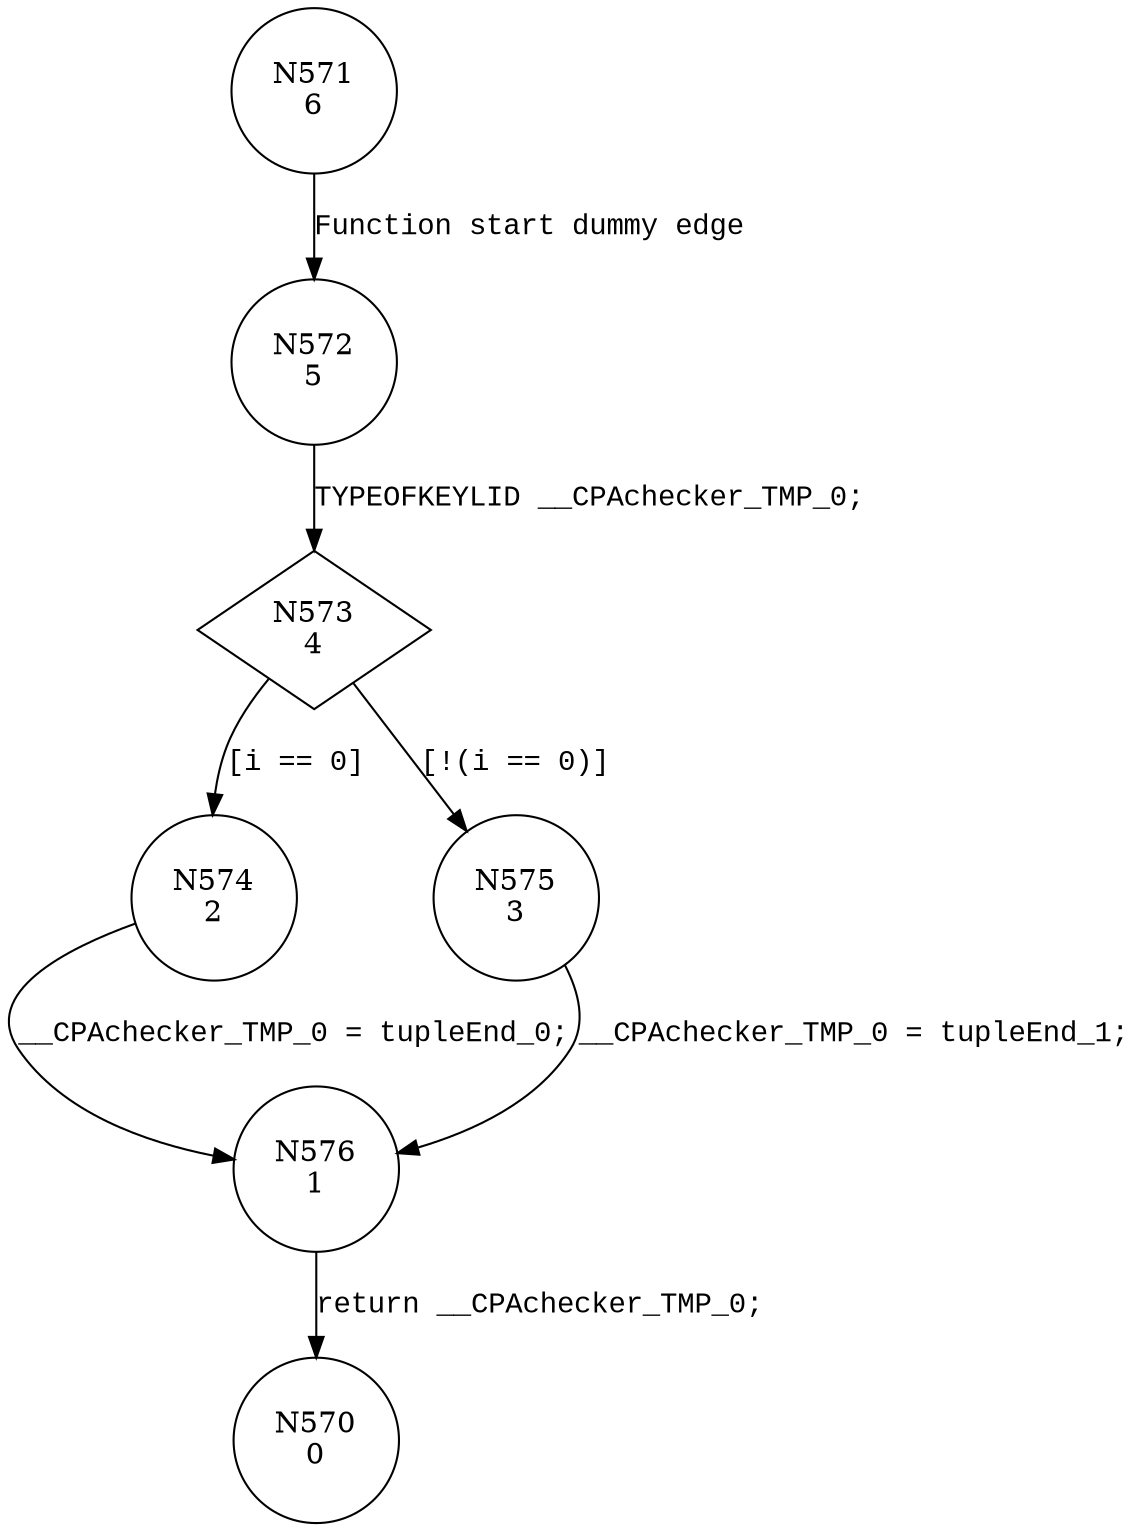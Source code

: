 digraph getTupleEnd {
571 [shape="circle" label="N571\n6"]
572 [shape="circle" label="N572\n5"]
573 [shape="diamond" label="N573\n4"]
574 [shape="circle" label="N574\n2"]
575 [shape="circle" label="N575\n3"]
576 [shape="circle" label="N576\n1"]
570 [shape="circle" label="N570\n0"]
571 -> 572 [label="Function start dummy edge" fontname="Courier New"]
573 -> 574 [label="[i == 0]" fontname="Courier New"]
573 -> 575 [label="[!(i == 0)]" fontname="Courier New"]
576 -> 570 [label="return __CPAchecker_TMP_0;" fontname="Courier New"]
572 -> 573 [label="TYPEOFKEYLID __CPAchecker_TMP_0;" fontname="Courier New"]
575 -> 576 [label="__CPAchecker_TMP_0 = tupleEnd_1;" fontname="Courier New"]
574 -> 576 [label="__CPAchecker_TMP_0 = tupleEnd_0;" fontname="Courier New"]
}